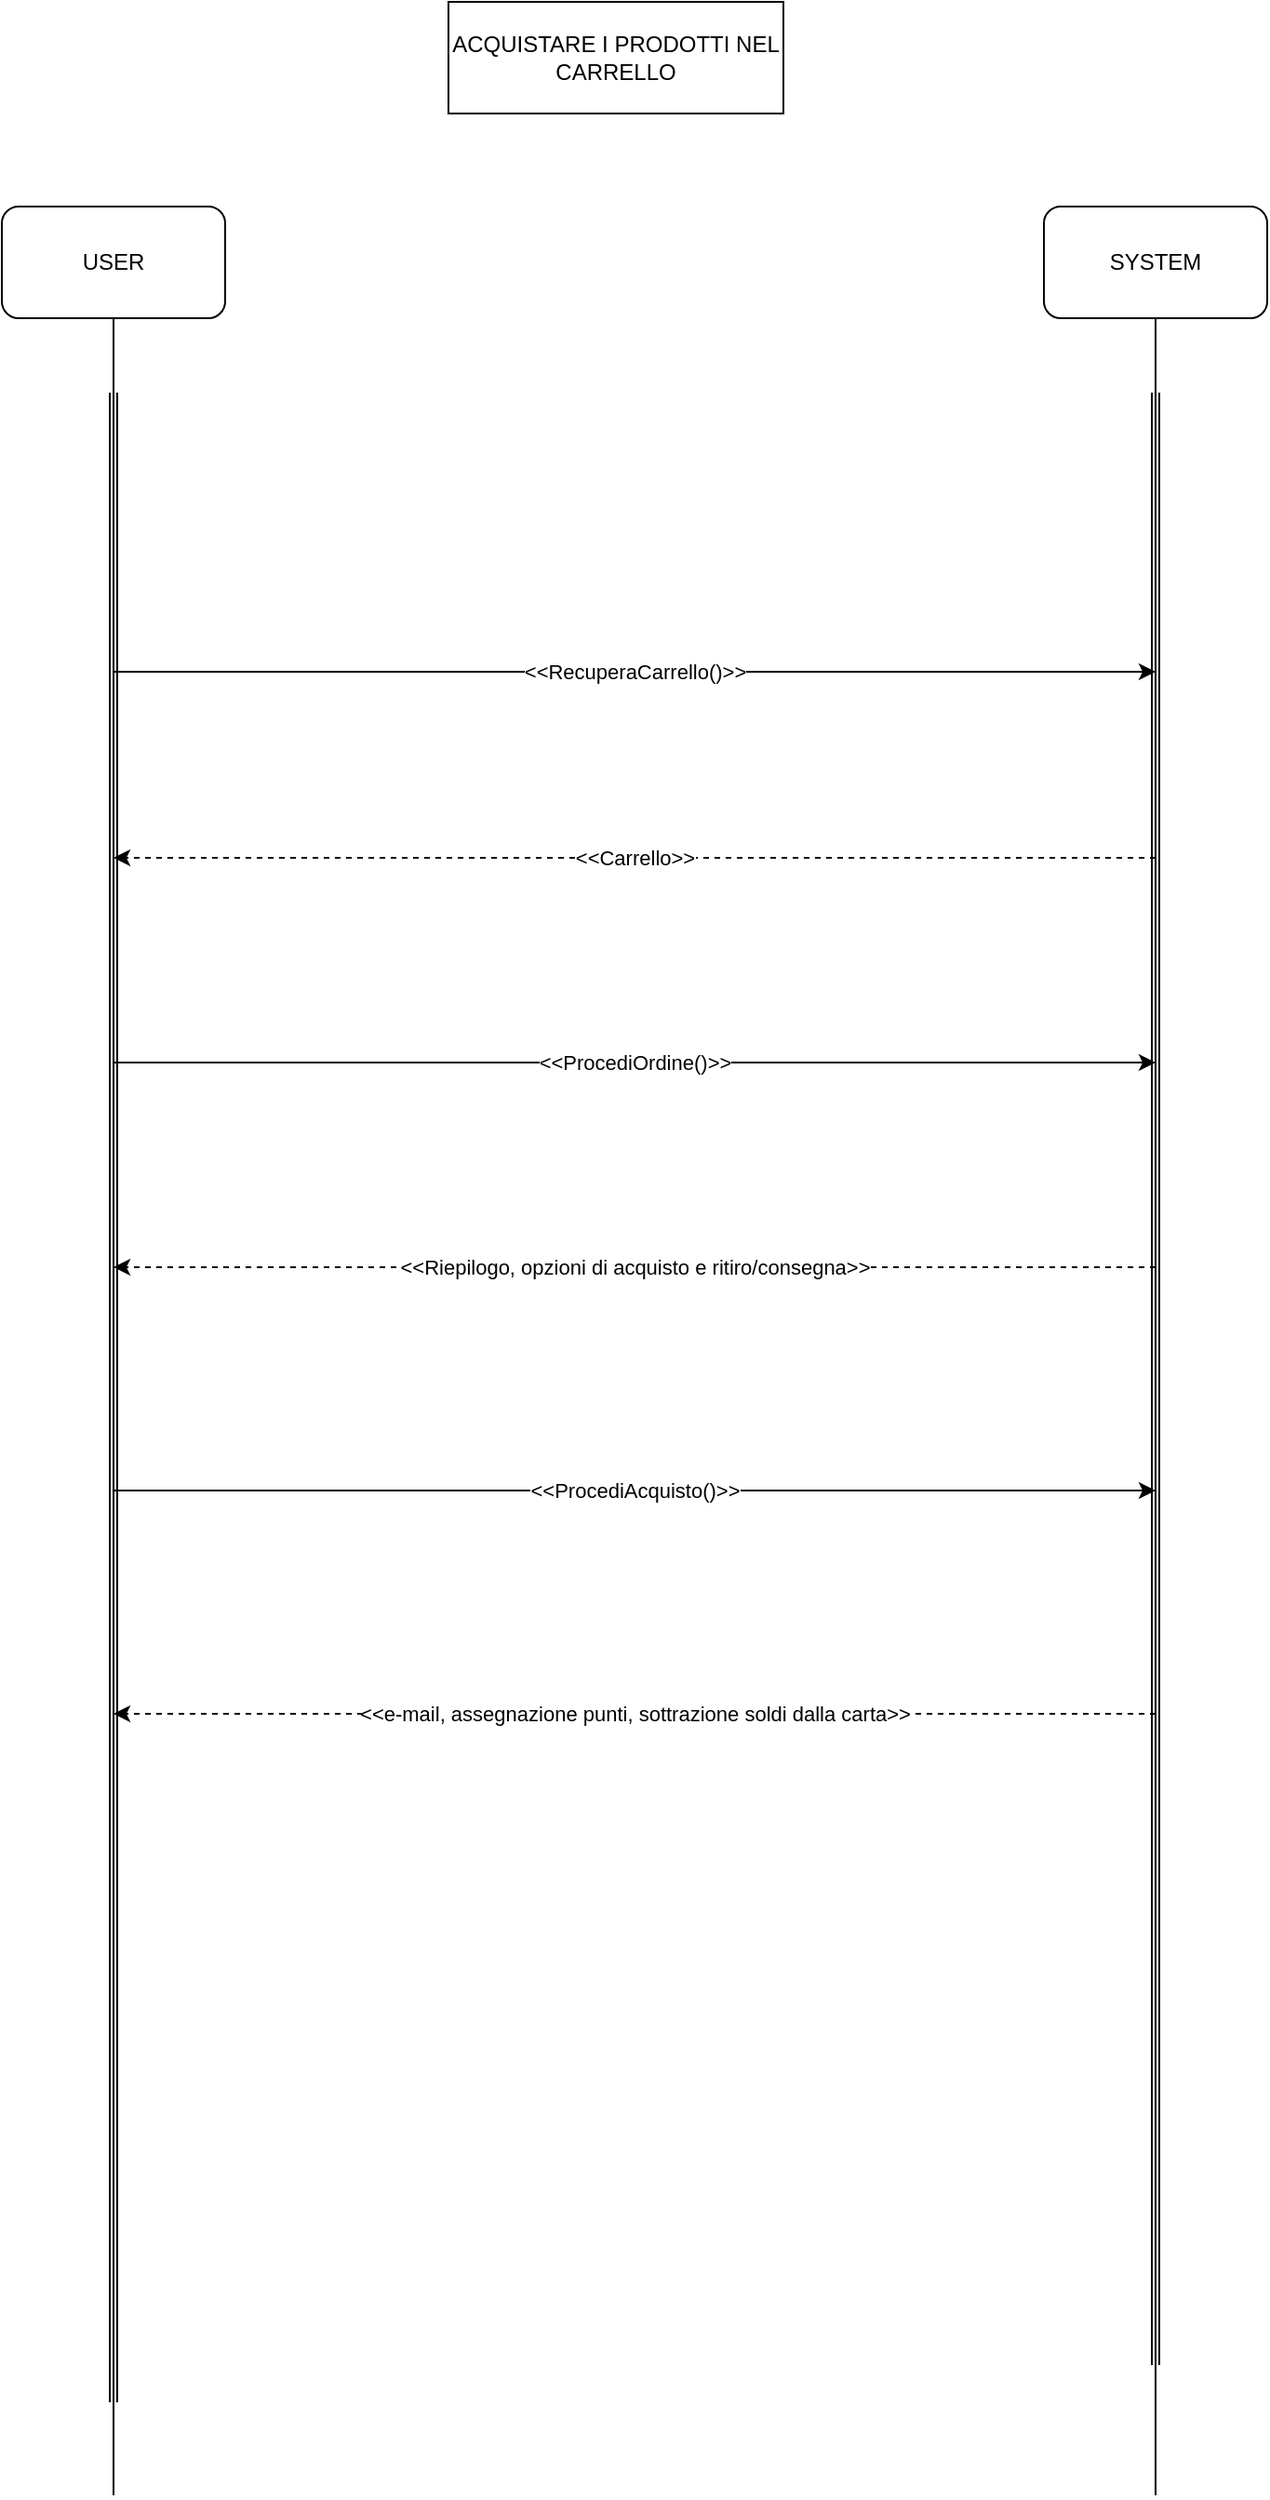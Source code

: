 <mxfile version="13.9.9" type="device"><diagram id="dYpYGGjaMHaFtxEkAknN" name="Pagina-1"><mxGraphModel dx="852" dy="494" grid="1" gridSize="10" guides="1" tooltips="1" connect="1" arrows="1" fold="1" page="1" pageScale="1" pageWidth="1600" pageHeight="1200" math="0" shadow="0"><root><mxCell id="0"/><mxCell id="1" parent="0"/><mxCell id="ZuXXeIR4di2oczng7UY--1" value="USER" style="rounded=1;whiteSpace=wrap;html=1;" parent="1" vertex="1"><mxGeometry x="250" y="160" width="120" height="60" as="geometry"/></mxCell><mxCell id="ZuXXeIR4di2oczng7UY--2" value="SYSTEM" style="rounded=1;whiteSpace=wrap;html=1;" parent="1" vertex="1"><mxGeometry x="810" y="160" width="120" height="60" as="geometry"/></mxCell><mxCell id="ZuXXeIR4di2oczng7UY--3" value="" style="endArrow=none;html=1;exitX=0.5;exitY=1;exitDx=0;exitDy=0;" parent="1" source="ZuXXeIR4di2oczng7UY--1" edge="1"><mxGeometry width="50" height="50" relative="1" as="geometry"><mxPoint x="710" y="650" as="sourcePoint"/><mxPoint x="310" y="1390" as="targetPoint"/></mxGeometry></mxCell><mxCell id="ZuXXeIR4di2oczng7UY--4" value="" style="endArrow=none;html=1;entryX=0.5;entryY=1;entryDx=0;entryDy=0;" parent="1" target="ZuXXeIR4di2oczng7UY--2" edge="1"><mxGeometry width="50" height="50" relative="1" as="geometry"><mxPoint x="870" y="1390" as="sourcePoint"/><mxPoint x="760" y="600" as="targetPoint"/></mxGeometry></mxCell><mxCell id="ZuXXeIR4di2oczng7UY--5" value="" style="shape=link;html=1;" parent="1" edge="1"><mxGeometry width="100" relative="1" as="geometry"><mxPoint x="310" y="260" as="sourcePoint"/><mxPoint x="310" y="1340" as="targetPoint"/></mxGeometry></mxCell><mxCell id="ZuXXeIR4di2oczng7UY--6" value="" style="shape=link;html=1;" parent="1" edge="1"><mxGeometry width="100" relative="1" as="geometry"><mxPoint x="870" y="260" as="sourcePoint"/><mxPoint x="870" y="1320" as="targetPoint"/></mxGeometry></mxCell><mxCell id="ZuXXeIR4di2oczng7UY--7" value="ACQUISTARE I PRODOTTI NEL CARRELLO" style="rounded=0;whiteSpace=wrap;html=1;" parent="1" vertex="1"><mxGeometry x="490" y="50" width="180" height="60" as="geometry"/></mxCell><mxCell id="ZuXXeIR4di2oczng7UY--22" value="" style="endArrow=classic;html=1;" parent="1" edge="1"><mxGeometry relative="1" as="geometry"><mxPoint x="310" y="410" as="sourcePoint"/><mxPoint x="870.0" y="410" as="targetPoint"/><Array as="points"><mxPoint x="590.0" y="410.0"/></Array></mxGeometry></mxCell><mxCell id="ZuXXeIR4di2oczng7UY--23" value="&amp;lt;&amp;lt;RecuperaCarrello()&amp;gt;&amp;gt;" style="edgeLabel;resizable=0;html=1;align=center;verticalAlign=middle;" parent="ZuXXeIR4di2oczng7UY--22" connectable="0" vertex="1"><mxGeometry relative="1" as="geometry"/></mxCell><mxCell id="ZuXXeIR4di2oczng7UY--24" value="" style="endArrow=classic;html=1;" parent="1" edge="1"><mxGeometry relative="1" as="geometry"><mxPoint x="310" y="620" as="sourcePoint"/><mxPoint x="870.0" y="620" as="targetPoint"/><Array as="points"><mxPoint x="590.0" y="620.0"/></Array></mxGeometry></mxCell><mxCell id="ZuXXeIR4di2oczng7UY--25" value="&amp;lt;&amp;lt;ProcediOrdine()&amp;gt;&amp;gt;" style="edgeLabel;resizable=0;html=1;align=center;verticalAlign=middle;" parent="ZuXXeIR4di2oczng7UY--24" connectable="0" vertex="1"><mxGeometry relative="1" as="geometry"/></mxCell><mxCell id="ZuXXeIR4di2oczng7UY--26" value="" style="endArrow=classic;html=1;dashed=1;" parent="1" edge="1"><mxGeometry relative="1" as="geometry"><mxPoint x="870" y="510" as="sourcePoint"/><mxPoint x="310.0" y="510" as="targetPoint"/></mxGeometry></mxCell><mxCell id="ZuXXeIR4di2oczng7UY--27" value="&amp;lt;&amp;lt;Carrello&amp;gt;&amp;gt;" style="edgeLabel;resizable=0;html=1;align=center;verticalAlign=middle;" parent="ZuXXeIR4di2oczng7UY--26" connectable="0" vertex="1"><mxGeometry relative="1" as="geometry"/></mxCell><mxCell id="ZuXXeIR4di2oczng7UY--28" value="" style="endArrow=classic;html=1;dashed=1;" parent="1" edge="1"><mxGeometry relative="1" as="geometry"><mxPoint x="870" y="730" as="sourcePoint"/><mxPoint x="310.0" y="730" as="targetPoint"/></mxGeometry></mxCell><mxCell id="ZuXXeIR4di2oczng7UY--29" value="&amp;lt;&amp;lt;Riepilogo, opzioni di acquisto e ritiro/consegna&amp;gt;&amp;gt;" style="edgeLabel;resizable=0;html=1;align=center;verticalAlign=middle;" parent="ZuXXeIR4di2oczng7UY--28" connectable="0" vertex="1"><mxGeometry relative="1" as="geometry"/></mxCell><mxCell id="ZuXXeIR4di2oczng7UY--30" value="" style="endArrow=classic;html=1;" parent="1" edge="1"><mxGeometry relative="1" as="geometry"><mxPoint x="310" y="850" as="sourcePoint"/><mxPoint x="870.0" y="850" as="targetPoint"/><Array as="points"><mxPoint x="590.0" y="850.0"/></Array></mxGeometry></mxCell><mxCell id="ZuXXeIR4di2oczng7UY--31" value="&amp;lt;&amp;lt;ProcediAcquisto()&amp;gt;&amp;gt;" style="edgeLabel;resizable=0;html=1;align=center;verticalAlign=middle;" parent="ZuXXeIR4di2oczng7UY--30" connectable="0" vertex="1"><mxGeometry relative="1" as="geometry"/></mxCell><mxCell id="ZuXXeIR4di2oczng7UY--36" value="" style="endArrow=classic;html=1;dashed=1;" parent="1" edge="1"><mxGeometry relative="1" as="geometry"><mxPoint x="870" y="970" as="sourcePoint"/><mxPoint x="310.0" y="970" as="targetPoint"/></mxGeometry></mxCell><mxCell id="ZuXXeIR4di2oczng7UY--37" value="&amp;lt;&amp;lt;e-mail, assegnazione punti, sottrazione soldi dalla carta&amp;gt;&amp;gt;" style="edgeLabel;resizable=0;html=1;align=center;verticalAlign=middle;" parent="ZuXXeIR4di2oczng7UY--36" connectable="0" vertex="1"><mxGeometry relative="1" as="geometry"/></mxCell></root></mxGraphModel></diagram></mxfile>